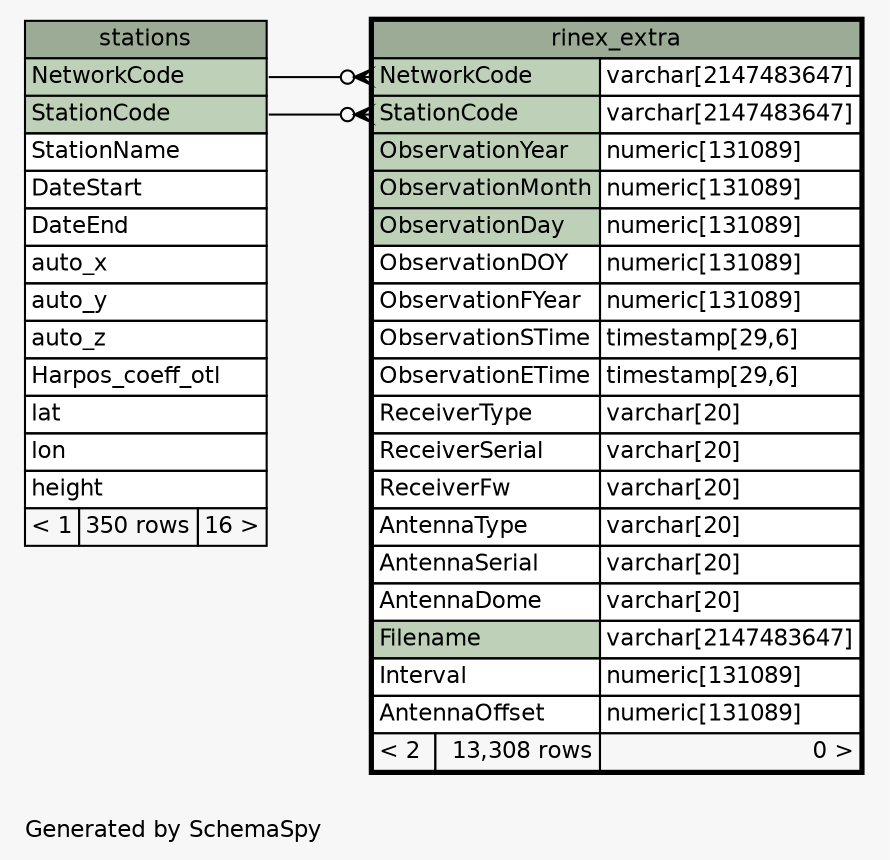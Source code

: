 // dot 2.36.0 on Linux 4.4.0-59-generic
// SchemaSpy rev 590
digraph "oneDegreeRelationshipsDiagram" {
  graph [
    rankdir="RL"
    bgcolor="#f7f7f7"
    label="\nGenerated by SchemaSpy"
    labeljust="l"
    nodesep="0.18"
    ranksep="0.46"
    fontname="Helvetica"
    fontsize="11"
  ];
  node [
    fontname="Helvetica"
    fontsize="11"
    shape="plaintext"
  ];
  edge [
    arrowsize="0.8"
  ];
  "rinex_extra":"NetworkCode":w -> "stations":"NetworkCode":e [arrowhead=none dir=back arrowtail=crowodot];
  "rinex_extra":"StationCode":w -> "stations":"StationCode":e [arrowhead=none dir=back arrowtail=crowodot];
  "rinex_extra" [
    label=<
    <TABLE BORDER="2" CELLBORDER="1" CELLSPACING="0" BGCOLOR="#ffffff">
      <TR><TD COLSPAN="3" BGCOLOR="#9bab96" ALIGN="CENTER">rinex_extra</TD></TR>
      <TR><TD PORT="NetworkCode" COLSPAN="2" BGCOLOR="#bed1b8" ALIGN="LEFT">NetworkCode</TD><TD PORT="NetworkCode.type" ALIGN="LEFT">varchar[2147483647]</TD></TR>
      <TR><TD PORT="StationCode" COLSPAN="2" BGCOLOR="#bed1b8" ALIGN="LEFT">StationCode</TD><TD PORT="StationCode.type" ALIGN="LEFT">varchar[2147483647]</TD></TR>
      <TR><TD PORT="ObservationYear" COLSPAN="2" BGCOLOR="#bed1b8" ALIGN="LEFT">ObservationYear</TD><TD PORT="ObservationYear.type" ALIGN="LEFT">numeric[131089]</TD></TR>
      <TR><TD PORT="ObservationMonth" COLSPAN="2" BGCOLOR="#bed1b8" ALIGN="LEFT">ObservationMonth</TD><TD PORT="ObservationMonth.type" ALIGN="LEFT">numeric[131089]</TD></TR>
      <TR><TD PORT="ObservationDay" COLSPAN="2" BGCOLOR="#bed1b8" ALIGN="LEFT">ObservationDay</TD><TD PORT="ObservationDay.type" ALIGN="LEFT">numeric[131089]</TD></TR>
      <TR><TD PORT="ObservationDOY" COLSPAN="2" ALIGN="LEFT">ObservationDOY</TD><TD PORT="ObservationDOY.type" ALIGN="LEFT">numeric[131089]</TD></TR>
      <TR><TD PORT="ObservationFYear" COLSPAN="2" ALIGN="LEFT">ObservationFYear</TD><TD PORT="ObservationFYear.type" ALIGN="LEFT">numeric[131089]</TD></TR>
      <TR><TD PORT="ObservationSTime" COLSPAN="2" ALIGN="LEFT">ObservationSTime</TD><TD PORT="ObservationSTime.type" ALIGN="LEFT">timestamp[29,6]</TD></TR>
      <TR><TD PORT="ObservationETime" COLSPAN="2" ALIGN="LEFT">ObservationETime</TD><TD PORT="ObservationETime.type" ALIGN="LEFT">timestamp[29,6]</TD></TR>
      <TR><TD PORT="ReceiverType" COLSPAN="2" ALIGN="LEFT">ReceiverType</TD><TD PORT="ReceiverType.type" ALIGN="LEFT">varchar[20]</TD></TR>
      <TR><TD PORT="ReceiverSerial" COLSPAN="2" ALIGN="LEFT">ReceiverSerial</TD><TD PORT="ReceiverSerial.type" ALIGN="LEFT">varchar[20]</TD></TR>
      <TR><TD PORT="ReceiverFw" COLSPAN="2" ALIGN="LEFT">ReceiverFw</TD><TD PORT="ReceiverFw.type" ALIGN="LEFT">varchar[20]</TD></TR>
      <TR><TD PORT="AntennaType" COLSPAN="2" ALIGN="LEFT">AntennaType</TD><TD PORT="AntennaType.type" ALIGN="LEFT">varchar[20]</TD></TR>
      <TR><TD PORT="AntennaSerial" COLSPAN="2" ALIGN="LEFT">AntennaSerial</TD><TD PORT="AntennaSerial.type" ALIGN="LEFT">varchar[20]</TD></TR>
      <TR><TD PORT="AntennaDome" COLSPAN="2" ALIGN="LEFT">AntennaDome</TD><TD PORT="AntennaDome.type" ALIGN="LEFT">varchar[20]</TD></TR>
      <TR><TD PORT="Filename" COLSPAN="2" BGCOLOR="#bed1b8" ALIGN="LEFT">Filename</TD><TD PORT="Filename.type" ALIGN="LEFT">varchar[2147483647]</TD></TR>
      <TR><TD PORT="Interval" COLSPAN="2" ALIGN="LEFT">Interval</TD><TD PORT="Interval.type" ALIGN="LEFT">numeric[131089]</TD></TR>
      <TR><TD PORT="AntennaOffset" COLSPAN="2" ALIGN="LEFT">AntennaOffset</TD><TD PORT="AntennaOffset.type" ALIGN="LEFT">numeric[131089]</TD></TR>
      <TR><TD ALIGN="LEFT" BGCOLOR="#f7f7f7">&lt; 2</TD><TD ALIGN="RIGHT" BGCOLOR="#f7f7f7">13,308 rows</TD><TD ALIGN="RIGHT" BGCOLOR="#f7f7f7">0 &gt;</TD></TR>
    </TABLE>>
    URL="rinex_extra.html"
    tooltip="rinex_extra"
  ];
  "stations" [
    label=<
    <TABLE BORDER="0" CELLBORDER="1" CELLSPACING="0" BGCOLOR="#ffffff">
      <TR><TD COLSPAN="3" BGCOLOR="#9bab96" ALIGN="CENTER">stations</TD></TR>
      <TR><TD PORT="NetworkCode" COLSPAN="3" BGCOLOR="#bed1b8" ALIGN="LEFT">NetworkCode</TD></TR>
      <TR><TD PORT="StationCode" COLSPAN="3" BGCOLOR="#bed1b8" ALIGN="LEFT">StationCode</TD></TR>
      <TR><TD PORT="StationName" COLSPAN="3" ALIGN="LEFT">StationName</TD></TR>
      <TR><TD PORT="DateStart" COLSPAN="3" ALIGN="LEFT">DateStart</TD></TR>
      <TR><TD PORT="DateEnd" COLSPAN="3" ALIGN="LEFT">DateEnd</TD></TR>
      <TR><TD PORT="auto_x" COLSPAN="3" ALIGN="LEFT">auto_x</TD></TR>
      <TR><TD PORT="auto_y" COLSPAN="3" ALIGN="LEFT">auto_y</TD></TR>
      <TR><TD PORT="auto_z" COLSPAN="3" ALIGN="LEFT">auto_z</TD></TR>
      <TR><TD PORT="Harpos_coeff_otl" COLSPAN="3" ALIGN="LEFT">Harpos_coeff_otl</TD></TR>
      <TR><TD PORT="lat" COLSPAN="3" ALIGN="LEFT">lat</TD></TR>
      <TR><TD PORT="lon" COLSPAN="3" ALIGN="LEFT">lon</TD></TR>
      <TR><TD PORT="height" COLSPAN="3" ALIGN="LEFT">height</TD></TR>
      <TR><TD ALIGN="LEFT" BGCOLOR="#f7f7f7">&lt; 1</TD><TD ALIGN="RIGHT" BGCOLOR="#f7f7f7">350 rows</TD><TD ALIGN="RIGHT" BGCOLOR="#f7f7f7">16 &gt;</TD></TR>
    </TABLE>>
    URL="stations.html"
    tooltip="stations"
  ];
}

